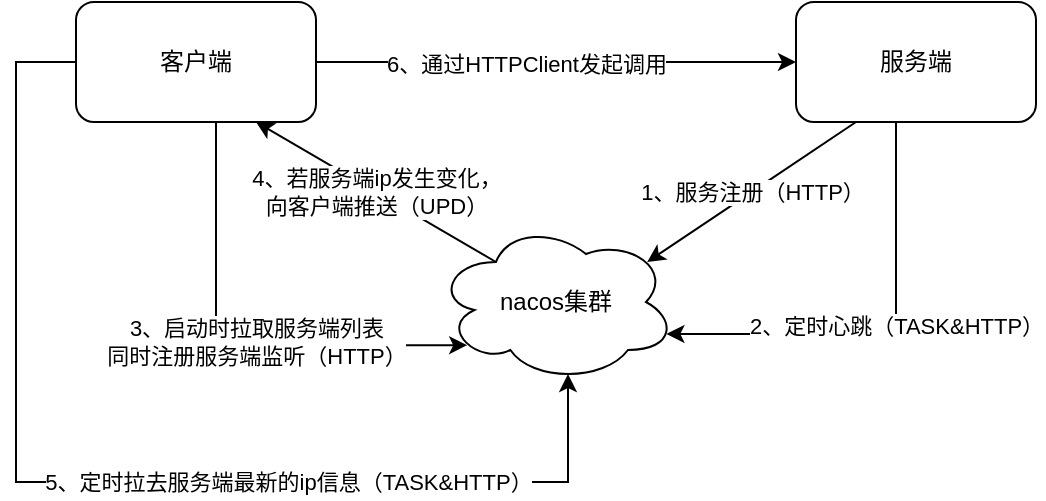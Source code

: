 <mxfile version="14.6.11" type="github">
  <diagram id="Dr0StIl520BsilAnvCPG" name="Page-1">
    <mxGraphModel dx="1422" dy="762" grid="1" gridSize="10" guides="1" tooltips="1" connect="1" arrows="1" fold="1" page="1" pageScale="1" pageWidth="827" pageHeight="1169" math="0" shadow="0">
      <root>
        <mxCell id="0" />
        <mxCell id="1" parent="0" />
        <mxCell id="BvF0obb4FwmycyK__FSd-3" value="nacos集群" style="ellipse;shape=cloud;whiteSpace=wrap;html=1;" vertex="1" parent="1">
          <mxGeometry x="260" y="310" width="120" height="80" as="geometry" />
        </mxCell>
        <mxCell id="BvF0obb4FwmycyK__FSd-19" style="edgeStyle=orthogonalEdgeStyle;rounded=0;orthogonalLoop=1;jettySize=auto;html=1;exitX=0.25;exitY=1;exitDx=0;exitDy=0;entryX=0.13;entryY=0.77;entryDx=0;entryDy=0;entryPerimeter=0;" edge="1" parent="1" source="BvF0obb4FwmycyK__FSd-4" target="BvF0obb4FwmycyK__FSd-3">
          <mxGeometry relative="1" as="geometry">
            <Array as="points">
              <mxPoint x="150" y="372" />
            </Array>
          </mxGeometry>
        </mxCell>
        <mxCell id="BvF0obb4FwmycyK__FSd-21" value="3、启动时拉取服务端列表&lt;br&gt;同时注册服务端监听（HTTP）" style="edgeLabel;html=1;align=center;verticalAlign=middle;resizable=0;points=[];" vertex="1" connectable="0" parent="BvF0obb4FwmycyK__FSd-19">
          <mxGeometry x="0.236" y="2" relative="1" as="geometry">
            <mxPoint as="offset" />
          </mxGeometry>
        </mxCell>
        <mxCell id="BvF0obb4FwmycyK__FSd-22" style="edgeStyle=orthogonalEdgeStyle;rounded=0;orthogonalLoop=1;jettySize=auto;html=1;exitX=0;exitY=0.5;exitDx=0;exitDy=0;entryX=0.55;entryY=0.95;entryDx=0;entryDy=0;entryPerimeter=0;" edge="1" parent="1" source="BvF0obb4FwmycyK__FSd-4" target="BvF0obb4FwmycyK__FSd-3">
          <mxGeometry relative="1" as="geometry">
            <Array as="points">
              <mxPoint x="50" y="230" />
              <mxPoint x="50" y="440" />
              <mxPoint x="326" y="440" />
            </Array>
          </mxGeometry>
        </mxCell>
        <mxCell id="BvF0obb4FwmycyK__FSd-23" value="5、定时拉去服务端最新的ip信息（TASK&amp;amp;HTTP）" style="edgeLabel;html=1;align=center;verticalAlign=middle;resizable=0;points=[];" vertex="1" connectable="0" parent="BvF0obb4FwmycyK__FSd-22">
          <mxGeometry x="0.318" relative="1" as="geometry">
            <mxPoint as="offset" />
          </mxGeometry>
        </mxCell>
        <mxCell id="BvF0obb4FwmycyK__FSd-24" style="edgeStyle=orthogonalEdgeStyle;rounded=0;orthogonalLoop=1;jettySize=auto;html=1;exitX=1;exitY=0.5;exitDx=0;exitDy=0;entryX=0;entryY=0.5;entryDx=0;entryDy=0;" edge="1" parent="1" source="BvF0obb4FwmycyK__FSd-4" target="BvF0obb4FwmycyK__FSd-5">
          <mxGeometry relative="1" as="geometry" />
        </mxCell>
        <mxCell id="BvF0obb4FwmycyK__FSd-25" value="6、通过HTTPClient发起调用" style="edgeLabel;html=1;align=center;verticalAlign=middle;resizable=0;points=[];" vertex="1" connectable="0" parent="BvF0obb4FwmycyK__FSd-24">
          <mxGeometry x="-0.125" y="-1" relative="1" as="geometry">
            <mxPoint as="offset" />
          </mxGeometry>
        </mxCell>
        <mxCell id="BvF0obb4FwmycyK__FSd-4" value="客户端" style="rounded=1;whiteSpace=wrap;html=1;" vertex="1" parent="1">
          <mxGeometry x="80" y="200" width="120" height="60" as="geometry" />
        </mxCell>
        <mxCell id="BvF0obb4FwmycyK__FSd-17" style="edgeStyle=orthogonalEdgeStyle;rounded=0;orthogonalLoop=1;jettySize=auto;html=1;exitX=0.75;exitY=1;exitDx=0;exitDy=0;entryX=0.96;entryY=0.7;entryDx=0;entryDy=0;entryPerimeter=0;" edge="1" parent="1" source="BvF0obb4FwmycyK__FSd-5" target="BvF0obb4FwmycyK__FSd-3">
          <mxGeometry relative="1" as="geometry">
            <Array as="points">
              <mxPoint x="490" y="366" />
            </Array>
          </mxGeometry>
        </mxCell>
        <mxCell id="BvF0obb4FwmycyK__FSd-18" value="2、定时心跳（TASK&amp;amp;HTTP）" style="edgeLabel;html=1;align=center;verticalAlign=middle;resizable=0;points=[];" vertex="1" connectable="0" parent="BvF0obb4FwmycyK__FSd-17">
          <mxGeometry x="0.087" relative="1" as="geometry">
            <mxPoint as="offset" />
          </mxGeometry>
        </mxCell>
        <mxCell id="BvF0obb4FwmycyK__FSd-5" value="服务端" style="rounded=1;whiteSpace=wrap;html=1;" vertex="1" parent="1">
          <mxGeometry x="440" y="200" width="120" height="60" as="geometry" />
        </mxCell>
        <mxCell id="BvF0obb4FwmycyK__FSd-16" value="1、服务注册（HTTP）" style="endArrow=classic;html=1;entryX=0.88;entryY=0.25;entryDx=0;entryDy=0;entryPerimeter=0;exitX=0.25;exitY=1;exitDx=0;exitDy=0;" edge="1" parent="1" source="BvF0obb4FwmycyK__FSd-5" target="BvF0obb4FwmycyK__FSd-3">
          <mxGeometry width="50" height="50" relative="1" as="geometry">
            <mxPoint x="390" y="420" as="sourcePoint" />
            <mxPoint x="440" y="370" as="targetPoint" />
          </mxGeometry>
        </mxCell>
        <mxCell id="BvF0obb4FwmycyK__FSd-20" value="4、若服务端ip发生变化，&lt;br&gt;向客户端推送（UPD）" style="endArrow=classic;html=1;entryX=0.75;entryY=1;entryDx=0;entryDy=0;" edge="1" parent="1" target="BvF0obb4FwmycyK__FSd-4">
          <mxGeometry width="50" height="50" relative="1" as="geometry">
            <mxPoint x="290" y="330" as="sourcePoint" />
            <mxPoint x="440" y="370" as="targetPoint" />
          </mxGeometry>
        </mxCell>
      </root>
    </mxGraphModel>
  </diagram>
</mxfile>
